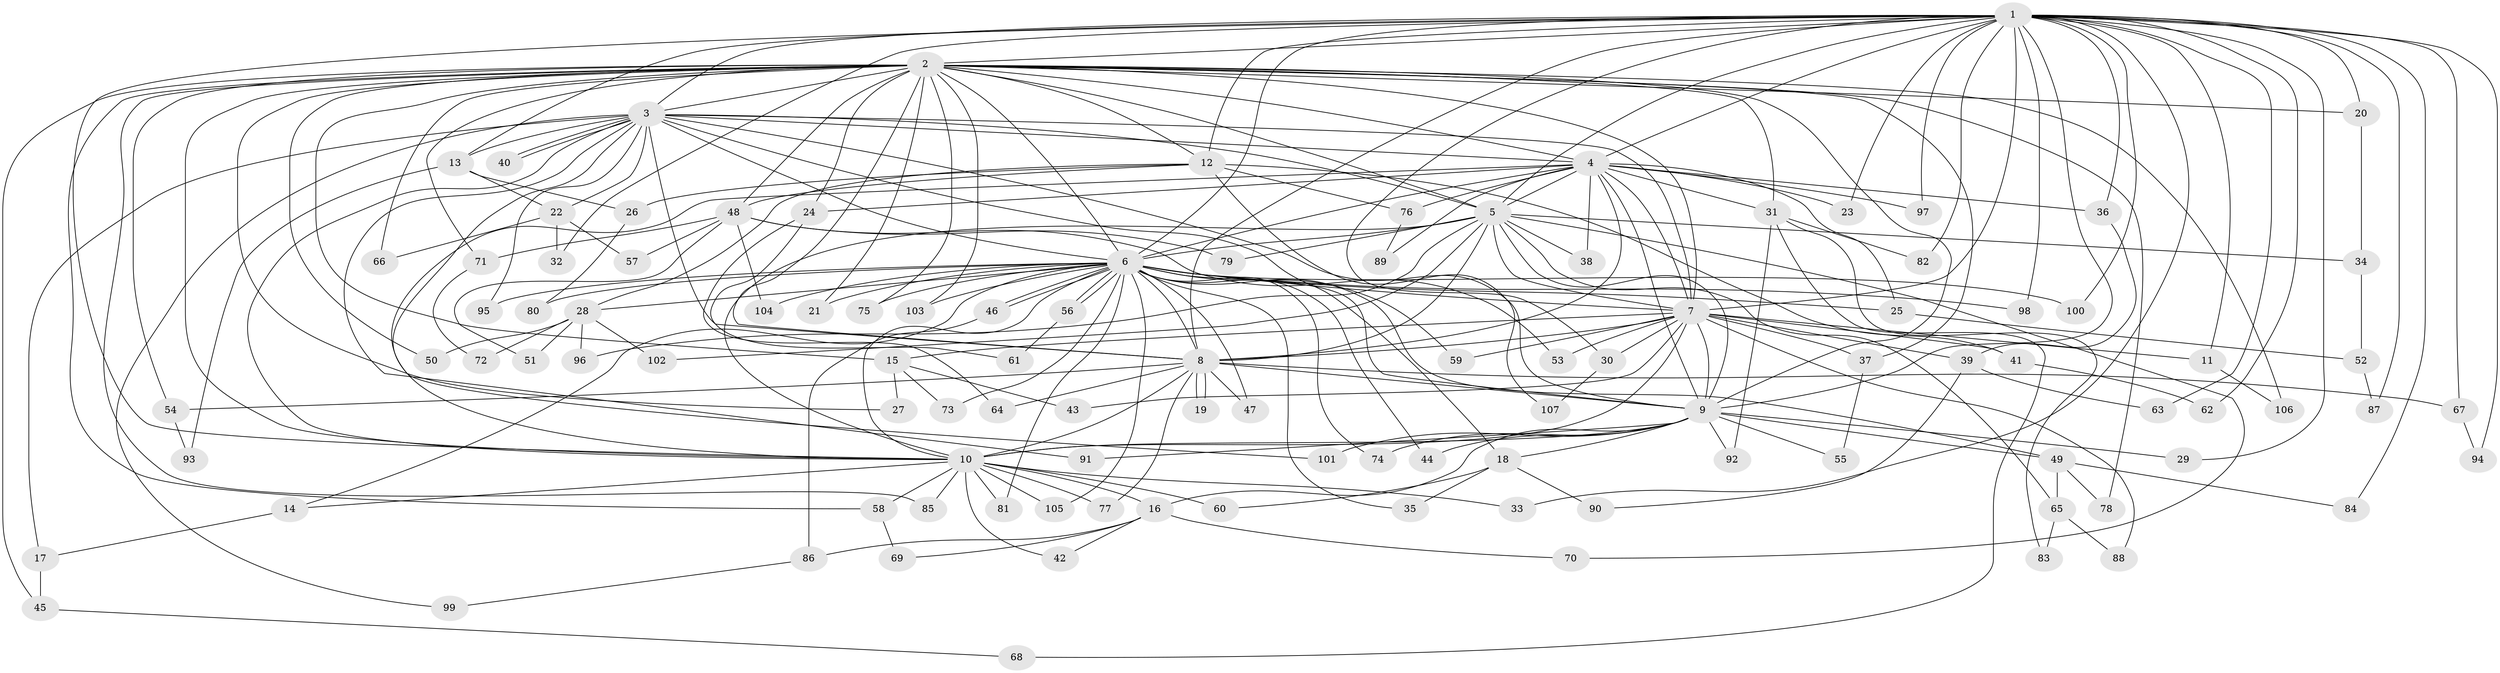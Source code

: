 // Generated by graph-tools (version 1.1) at 2025/25/03/09/25 03:25:38]
// undirected, 107 vertices, 239 edges
graph export_dot {
graph [start="1"]
  node [color=gray90,style=filled];
  1;
  2;
  3;
  4;
  5;
  6;
  7;
  8;
  9;
  10;
  11;
  12;
  13;
  14;
  15;
  16;
  17;
  18;
  19;
  20;
  21;
  22;
  23;
  24;
  25;
  26;
  27;
  28;
  29;
  30;
  31;
  32;
  33;
  34;
  35;
  36;
  37;
  38;
  39;
  40;
  41;
  42;
  43;
  44;
  45;
  46;
  47;
  48;
  49;
  50;
  51;
  52;
  53;
  54;
  55;
  56;
  57;
  58;
  59;
  60;
  61;
  62;
  63;
  64;
  65;
  66;
  67;
  68;
  69;
  70;
  71;
  72;
  73;
  74;
  75;
  76;
  77;
  78;
  79;
  80;
  81;
  82;
  83;
  84;
  85;
  86;
  87;
  88;
  89;
  90;
  91;
  92;
  93;
  94;
  95;
  96;
  97;
  98;
  99;
  100;
  101;
  102;
  103;
  104;
  105;
  106;
  107;
  1 -- 2;
  1 -- 3;
  1 -- 4;
  1 -- 5;
  1 -- 6;
  1 -- 7;
  1 -- 8;
  1 -- 9;
  1 -- 10;
  1 -- 11;
  1 -- 12;
  1 -- 13;
  1 -- 20;
  1 -- 23;
  1 -- 29;
  1 -- 30;
  1 -- 32;
  1 -- 33;
  1 -- 36;
  1 -- 62;
  1 -- 63;
  1 -- 67;
  1 -- 82;
  1 -- 84;
  1 -- 87;
  1 -- 94;
  1 -- 97;
  1 -- 98;
  1 -- 100;
  2 -- 3;
  2 -- 4;
  2 -- 5;
  2 -- 6;
  2 -- 7;
  2 -- 8;
  2 -- 9;
  2 -- 10;
  2 -- 12;
  2 -- 15;
  2 -- 20;
  2 -- 21;
  2 -- 24;
  2 -- 27;
  2 -- 31;
  2 -- 37;
  2 -- 45;
  2 -- 48;
  2 -- 50;
  2 -- 54;
  2 -- 58;
  2 -- 66;
  2 -- 71;
  2 -- 75;
  2 -- 78;
  2 -- 85;
  2 -- 103;
  2 -- 106;
  3 -- 4;
  3 -- 5;
  3 -- 6;
  3 -- 7;
  3 -- 8;
  3 -- 9;
  3 -- 10;
  3 -- 13;
  3 -- 17;
  3 -- 18;
  3 -- 22;
  3 -- 40;
  3 -- 40;
  3 -- 91;
  3 -- 95;
  3 -- 99;
  3 -- 101;
  4 -- 5;
  4 -- 6;
  4 -- 7;
  4 -- 8;
  4 -- 9;
  4 -- 10;
  4 -- 23;
  4 -- 24;
  4 -- 25;
  4 -- 31;
  4 -- 36;
  4 -- 38;
  4 -- 76;
  4 -- 89;
  4 -- 97;
  5 -- 6;
  5 -- 7;
  5 -- 8;
  5 -- 9;
  5 -- 10;
  5 -- 34;
  5 -- 38;
  5 -- 65;
  5 -- 70;
  5 -- 79;
  5 -- 96;
  5 -- 102;
  6 -- 7;
  6 -- 8;
  6 -- 9;
  6 -- 10;
  6 -- 14;
  6 -- 21;
  6 -- 25;
  6 -- 28;
  6 -- 35;
  6 -- 44;
  6 -- 46;
  6 -- 46;
  6 -- 47;
  6 -- 49;
  6 -- 56;
  6 -- 56;
  6 -- 59;
  6 -- 73;
  6 -- 74;
  6 -- 75;
  6 -- 80;
  6 -- 81;
  6 -- 95;
  6 -- 98;
  6 -- 100;
  6 -- 103;
  6 -- 104;
  6 -- 105;
  7 -- 8;
  7 -- 9;
  7 -- 10;
  7 -- 11;
  7 -- 15;
  7 -- 30;
  7 -- 37;
  7 -- 39;
  7 -- 41;
  7 -- 43;
  7 -- 53;
  7 -- 59;
  7 -- 88;
  8 -- 9;
  8 -- 10;
  8 -- 19;
  8 -- 19;
  8 -- 47;
  8 -- 54;
  8 -- 64;
  8 -- 67;
  8 -- 77;
  9 -- 10;
  9 -- 16;
  9 -- 18;
  9 -- 29;
  9 -- 44;
  9 -- 49;
  9 -- 55;
  9 -- 74;
  9 -- 91;
  9 -- 92;
  9 -- 101;
  10 -- 14;
  10 -- 16;
  10 -- 33;
  10 -- 42;
  10 -- 58;
  10 -- 60;
  10 -- 77;
  10 -- 81;
  10 -- 85;
  10 -- 105;
  11 -- 106;
  12 -- 26;
  12 -- 28;
  12 -- 41;
  12 -- 48;
  12 -- 76;
  12 -- 107;
  13 -- 22;
  13 -- 26;
  13 -- 93;
  14 -- 17;
  15 -- 27;
  15 -- 43;
  15 -- 73;
  16 -- 42;
  16 -- 69;
  16 -- 70;
  16 -- 86;
  17 -- 45;
  18 -- 35;
  18 -- 60;
  18 -- 90;
  20 -- 34;
  22 -- 32;
  22 -- 57;
  22 -- 66;
  24 -- 61;
  24 -- 64;
  25 -- 52;
  26 -- 80;
  28 -- 50;
  28 -- 51;
  28 -- 72;
  28 -- 96;
  28 -- 102;
  30 -- 107;
  31 -- 68;
  31 -- 82;
  31 -- 83;
  31 -- 92;
  34 -- 52;
  36 -- 39;
  37 -- 55;
  39 -- 63;
  39 -- 90;
  41 -- 62;
  45 -- 68;
  46 -- 86;
  48 -- 51;
  48 -- 53;
  48 -- 57;
  48 -- 71;
  48 -- 79;
  48 -- 104;
  49 -- 65;
  49 -- 78;
  49 -- 84;
  52 -- 87;
  54 -- 93;
  56 -- 61;
  58 -- 69;
  65 -- 83;
  65 -- 88;
  67 -- 94;
  71 -- 72;
  76 -- 89;
  86 -- 99;
}
